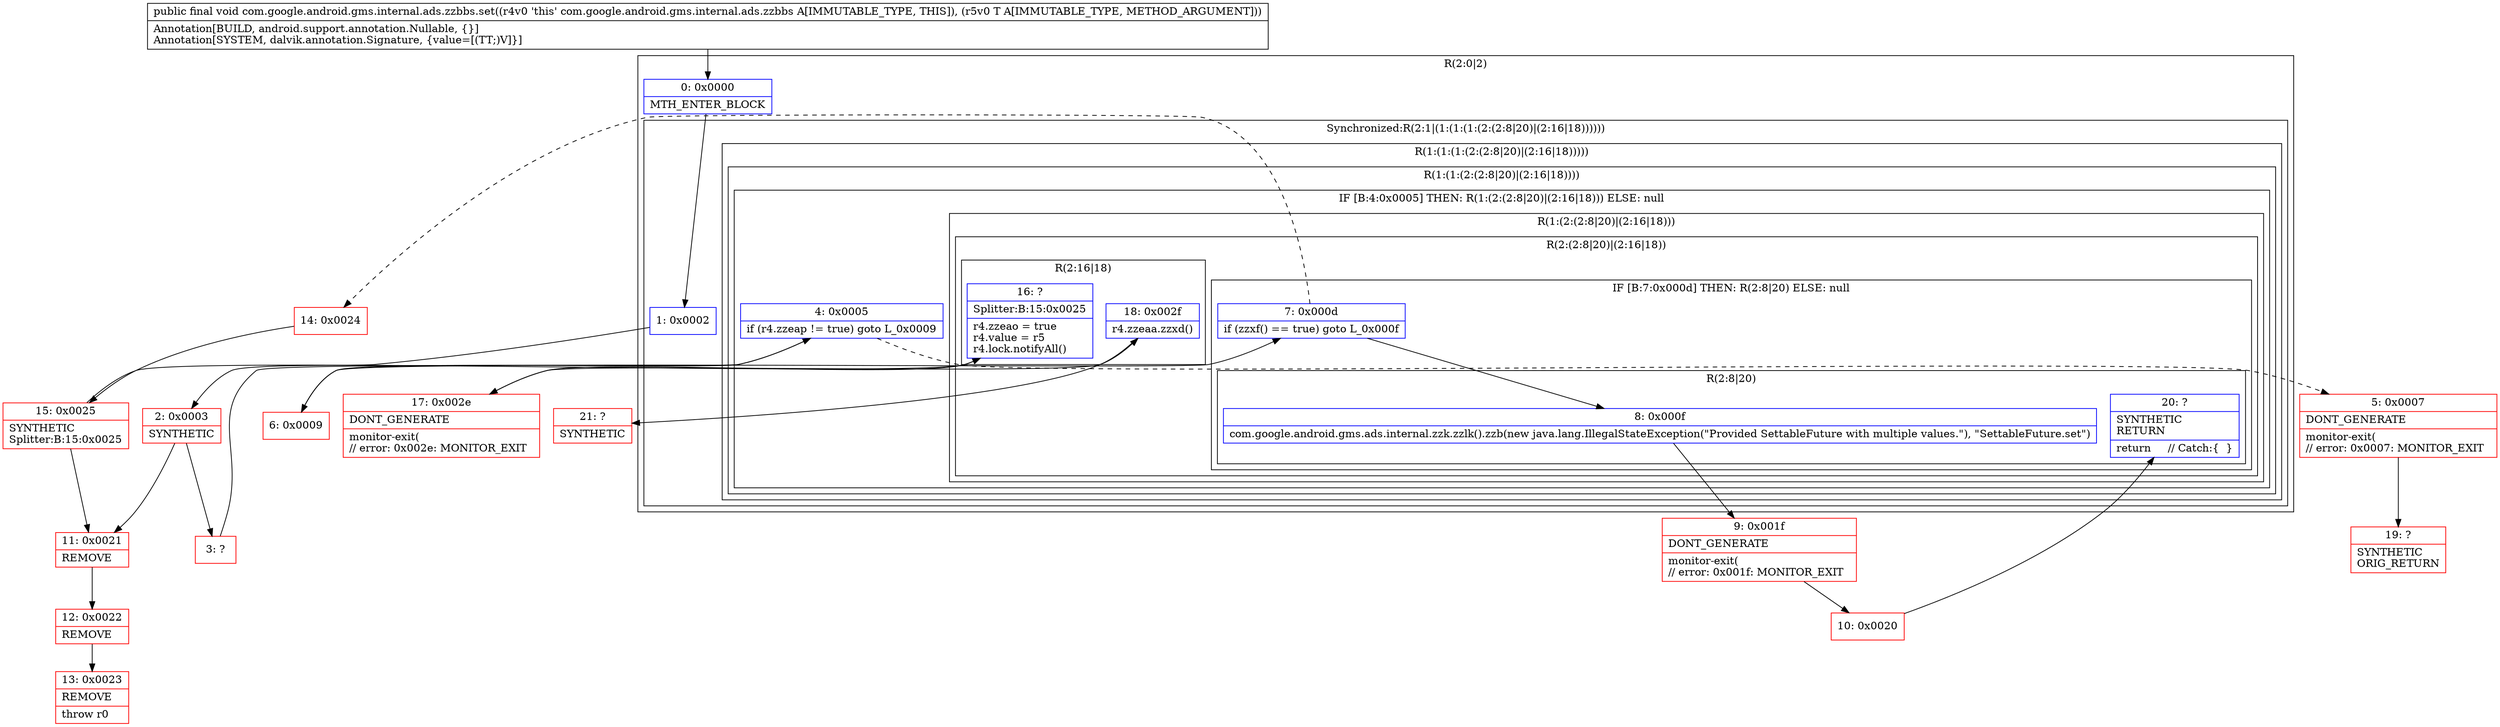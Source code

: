 digraph "CFG forcom.google.android.gms.internal.ads.zzbbs.set(Ljava\/lang\/Object;)V" {
subgraph cluster_Region_2024759551 {
label = "R(2:0|2)";
node [shape=record,color=blue];
Node_0 [shape=record,label="{0\:\ 0x0000|MTH_ENTER_BLOCK\l}"];
subgraph cluster_SynchronizedRegion_353032255 {
label = "Synchronized:R(2:1|(1:(1:(1:(2:(2:8|20)|(2:16|18))))))";
node [shape=record,color=blue];
Node_1 [shape=record,label="{1\:\ 0x0002}"];
subgraph cluster_Region_1678147326 {
label = "R(1:(1:(1:(2:(2:8|20)|(2:16|18)))))";
node [shape=record,color=blue];
subgraph cluster_Region_1756509313 {
label = "R(1:(1:(2:(2:8|20)|(2:16|18))))";
node [shape=record,color=blue];
subgraph cluster_IfRegion_1796803056 {
label = "IF [B:4:0x0005] THEN: R(1:(2:(2:8|20)|(2:16|18))) ELSE: null";
node [shape=record,color=blue];
Node_4 [shape=record,label="{4\:\ 0x0005|if (r4.zzeap != true) goto L_0x0009\l}"];
subgraph cluster_Region_672264076 {
label = "R(1:(2:(2:8|20)|(2:16|18)))";
node [shape=record,color=blue];
subgraph cluster_Region_2142733822 {
label = "R(2:(2:8|20)|(2:16|18))";
node [shape=record,color=blue];
subgraph cluster_IfRegion_106475701 {
label = "IF [B:7:0x000d] THEN: R(2:8|20) ELSE: null";
node [shape=record,color=blue];
Node_7 [shape=record,label="{7\:\ 0x000d|if (zzxf() == true) goto L_0x000f\l}"];
subgraph cluster_Region_632123143 {
label = "R(2:8|20)";
node [shape=record,color=blue];
Node_8 [shape=record,label="{8\:\ 0x000f|com.google.android.gms.ads.internal.zzk.zzlk().zzb(new java.lang.IllegalStateException(\"Provided SettableFuture with multiple values.\"), \"SettableFuture.set\")\l}"];
Node_20 [shape=record,label="{20\:\ ?|SYNTHETIC\lRETURN\l|return     \/\/ Catch:\{  \}\l}"];
}
}
subgraph cluster_Region_48732593 {
label = "R(2:16|18)";
node [shape=record,color=blue];
Node_16 [shape=record,label="{16\:\ ?|Splitter:B:15:0x0025\l|r4.zzeao = true\lr4.value = r5\lr4.lock.notifyAll()\l}"];
Node_18 [shape=record,label="{18\:\ 0x002f|r4.zzeaa.zzxd()\l}"];
}
}
}
}
}
}
}
}
Node_2 [shape=record,color=red,label="{2\:\ 0x0003|SYNTHETIC\l}"];
Node_3 [shape=record,color=red,label="{3\:\ ?}"];
Node_5 [shape=record,color=red,label="{5\:\ 0x0007|DONT_GENERATE\l|monitor\-exit(\l\/\/ error: 0x0007: MONITOR_EXIT  \l}"];
Node_6 [shape=record,color=red,label="{6\:\ 0x0009}"];
Node_9 [shape=record,color=red,label="{9\:\ 0x001f|DONT_GENERATE\l|monitor\-exit(\l\/\/ error: 0x001f: MONITOR_EXIT  \l}"];
Node_10 [shape=record,color=red,label="{10\:\ 0x0020}"];
Node_11 [shape=record,color=red,label="{11\:\ 0x0021|REMOVE\l}"];
Node_12 [shape=record,color=red,label="{12\:\ 0x0022|REMOVE\l}"];
Node_13 [shape=record,color=red,label="{13\:\ 0x0023|REMOVE\l|throw r0\l}"];
Node_14 [shape=record,color=red,label="{14\:\ 0x0024}"];
Node_15 [shape=record,color=red,label="{15\:\ 0x0025|SYNTHETIC\lSplitter:B:15:0x0025\l}"];
Node_17 [shape=record,color=red,label="{17\:\ 0x002e|DONT_GENERATE\l|monitor\-exit(\l\/\/ error: 0x002e: MONITOR_EXIT  \l}"];
Node_19 [shape=record,color=red,label="{19\:\ ?|SYNTHETIC\lORIG_RETURN\l}"];
Node_21 [shape=record,color=red,label="{21\:\ ?|SYNTHETIC\l}"];
MethodNode[shape=record,label="{public final void com.google.android.gms.internal.ads.zzbbs.set((r4v0 'this' com.google.android.gms.internal.ads.zzbbs A[IMMUTABLE_TYPE, THIS]), (r5v0 T A[IMMUTABLE_TYPE, METHOD_ARGUMENT]))  | Annotation[BUILD, android.support.annotation.Nullable, \{\}]\lAnnotation[SYSTEM, dalvik.annotation.Signature, \{value=[(TT;)V]\}]\l}"];
MethodNode -> Node_0;
Node_0 -> Node_1;
Node_1 -> Node_2;
Node_4 -> Node_5[style=dashed];
Node_4 -> Node_6;
Node_7 -> Node_8;
Node_7 -> Node_14[style=dashed];
Node_8 -> Node_9;
Node_16 -> Node_17;
Node_18 -> Node_21;
Node_2 -> Node_3;
Node_2 -> Node_11;
Node_3 -> Node_4;
Node_5 -> Node_19;
Node_6 -> Node_7;
Node_9 -> Node_10;
Node_10 -> Node_20;
Node_11 -> Node_12;
Node_12 -> Node_13;
Node_14 -> Node_15;
Node_15 -> Node_16;
Node_15 -> Node_11;
Node_17 -> Node_18;
}

